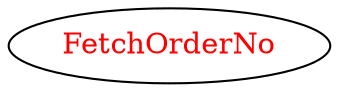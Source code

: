 digraph dependencyGraph {
 concentrate=true;
 ranksep="2.0";
 rankdir="LR"; 
 splines="ortho";
"FetchOrderNo" [fontcolor="red"];
}
